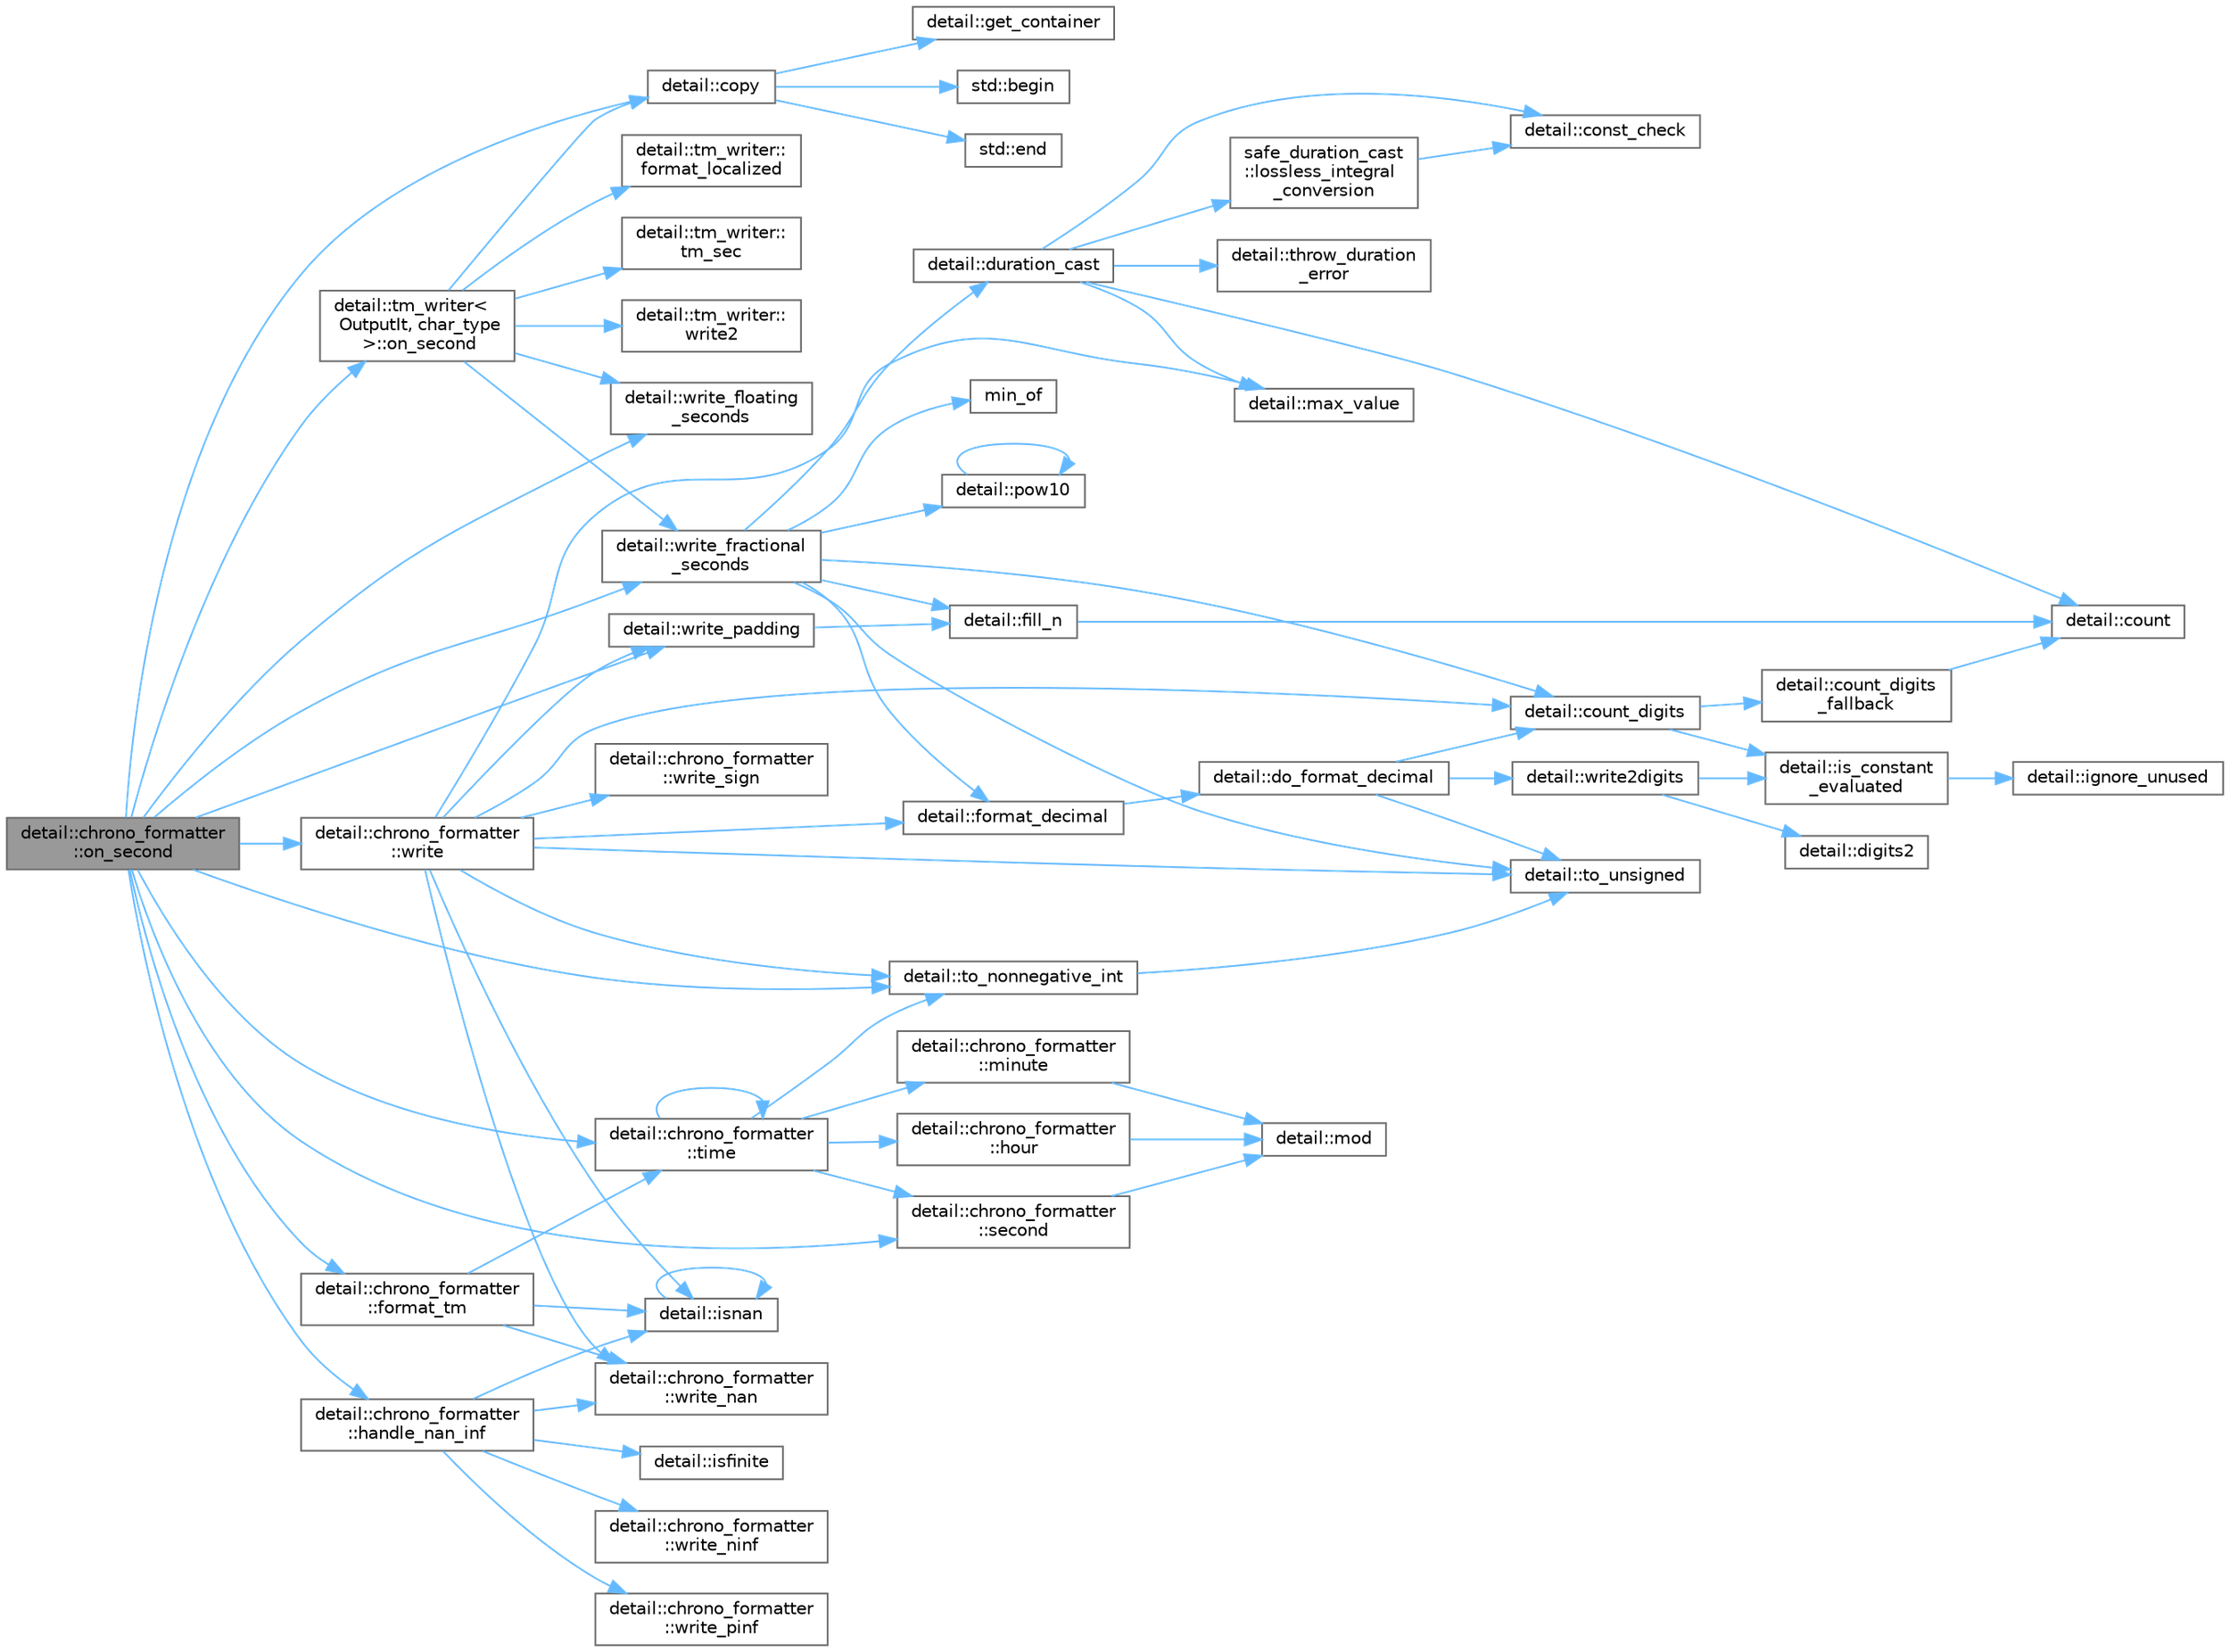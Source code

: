 digraph "detail::chrono_formatter::on_second"
{
 // LATEX_PDF_SIZE
  bgcolor="transparent";
  edge [fontname=Helvetica,fontsize=10,labelfontname=Helvetica,labelfontsize=10];
  node [fontname=Helvetica,fontsize=10,shape=box,height=0.2,width=0.4];
  rankdir="LR";
  Node1 [id="Node000001",label="detail::chrono_formatter\l::on_second",height=0.2,width=0.4,color="gray40", fillcolor="grey60", style="filled", fontcolor="black",tooltip=" "];
  Node1 -> Node2 [id="edge74_Node000001_Node000002",color="steelblue1",style="solid",tooltip=" "];
  Node2 [id="Node000002",label="detail::copy",height=0.2,width=0.4,color="grey40", fillcolor="white", style="filled",URL="$namespacedetail.html#a99c9eb385532e77a130cab09c2e4bb4a",tooltip=" "];
  Node2 -> Node3 [id="edge75_Node000002_Node000003",color="steelblue1",style="solid",tooltip=" "];
  Node3 [id="Node000003",label="std::begin",height=0.2,width=0.4,color="grey40", fillcolor="white", style="filled",URL="$namespacestd.html#aec76fc52a775d29bc4058c8e1405045a",tooltip=" "];
  Node2 -> Node4 [id="edge76_Node000002_Node000004",color="steelblue1",style="solid",tooltip=" "];
  Node4 [id="Node000004",label="std::end",height=0.2,width=0.4,color="grey40", fillcolor="white", style="filled",URL="$namespacestd.html#a35f71a4c49ddf38bb590177e3a4b2598",tooltip=" "];
  Node2 -> Node5 [id="edge77_Node000002_Node000005",color="steelblue1",style="solid",tooltip=" "];
  Node5 [id="Node000005",label="detail::get_container",height=0.2,width=0.4,color="grey40", fillcolor="white", style="filled",URL="$namespacedetail.html#af62b8ecae06b01578e2c0cca738f3cf4",tooltip=" "];
  Node1 -> Node6 [id="edge78_Node000001_Node000006",color="steelblue1",style="solid",tooltip=" "];
  Node6 [id="Node000006",label="detail::chrono_formatter\l::format_tm",height=0.2,width=0.4,color="grey40", fillcolor="white", style="filled",URL="$structdetail_1_1chrono__formatter.html#a7d28c8710e3dacf171fb207d76f3f1ea",tooltip=" "];
  Node6 -> Node7 [id="edge79_Node000006_Node000007",color="steelblue1",style="solid",tooltip=" "];
  Node7 [id="Node000007",label="detail::isnan",height=0.2,width=0.4,color="grey40", fillcolor="white", style="filled",URL="$namespacedetail.html#afc8bb82763ba5a3b145e032d5935c121",tooltip=" "];
  Node7 -> Node7 [id="edge80_Node000007_Node000007",color="steelblue1",style="solid",tooltip=" "];
  Node6 -> Node8 [id="edge81_Node000006_Node000008",color="steelblue1",style="solid",tooltip=" "];
  Node8 [id="Node000008",label="detail::chrono_formatter\l::time",height=0.2,width=0.4,color="grey40", fillcolor="white", style="filled",URL="$structdetail_1_1chrono__formatter.html#aaa513a73485934c3f6b0f3d2ec6deb64",tooltip=" "];
  Node8 -> Node9 [id="edge82_Node000008_Node000009",color="steelblue1",style="solid",tooltip=" "];
  Node9 [id="Node000009",label="detail::chrono_formatter\l::hour",height=0.2,width=0.4,color="grey40", fillcolor="white", style="filled",URL="$structdetail_1_1chrono__formatter.html#afb147711d588820e3e568dbad5ace962",tooltip=" "];
  Node9 -> Node10 [id="edge83_Node000009_Node000010",color="steelblue1",style="solid",tooltip=" "];
  Node10 [id="Node000010",label="detail::mod",height=0.2,width=0.4,color="grey40", fillcolor="white", style="filled",URL="$namespacedetail.html#a83a5217291c4a1514faa2878775ac94a",tooltip=" "];
  Node8 -> Node11 [id="edge84_Node000008_Node000011",color="steelblue1",style="solid",tooltip=" "];
  Node11 [id="Node000011",label="detail::chrono_formatter\l::minute",height=0.2,width=0.4,color="grey40", fillcolor="white", style="filled",URL="$structdetail_1_1chrono__formatter.html#a6e5e35b291bcba330fbd6392efd7f880",tooltip=" "];
  Node11 -> Node10 [id="edge85_Node000011_Node000010",color="steelblue1",style="solid",tooltip=" "];
  Node8 -> Node12 [id="edge86_Node000008_Node000012",color="steelblue1",style="solid",tooltip=" "];
  Node12 [id="Node000012",label="detail::chrono_formatter\l::second",height=0.2,width=0.4,color="grey40", fillcolor="white", style="filled",URL="$structdetail_1_1chrono__formatter.html#a91a872447544d10931305fb3a3477334",tooltip=" "];
  Node12 -> Node10 [id="edge87_Node000012_Node000010",color="steelblue1",style="solid",tooltip=" "];
  Node8 -> Node8 [id="edge88_Node000008_Node000008",color="steelblue1",style="solid",tooltip=" "];
  Node8 -> Node13 [id="edge89_Node000008_Node000013",color="steelblue1",style="solid",tooltip=" "];
  Node13 [id="Node000013",label="detail::to_nonnegative_int",height=0.2,width=0.4,color="grey40", fillcolor="white", style="filled",URL="$namespacedetail.html#aad6dcea1caa7c3b2bef3a4dd6c02a187",tooltip=" "];
  Node13 -> Node14 [id="edge90_Node000013_Node000014",color="steelblue1",style="solid",tooltip=" "];
  Node14 [id="Node000014",label="detail::to_unsigned",height=0.2,width=0.4,color="grey40", fillcolor="white", style="filled",URL="$namespacedetail.html#a4855e668246c731a97484efc329f2aac",tooltip=" "];
  Node6 -> Node15 [id="edge91_Node000006_Node000015",color="steelblue1",style="solid",tooltip=" "];
  Node15 [id="Node000015",label="detail::chrono_formatter\l::write_nan",height=0.2,width=0.4,color="grey40", fillcolor="white", style="filled",URL="$structdetail_1_1chrono__formatter.html#ab6016ece0c7d36ba3959abb566702475",tooltip=" "];
  Node1 -> Node16 [id="edge92_Node000001_Node000016",color="steelblue1",style="solid",tooltip=" "];
  Node16 [id="Node000016",label="detail::chrono_formatter\l::handle_nan_inf",height=0.2,width=0.4,color="grey40", fillcolor="white", style="filled",URL="$structdetail_1_1chrono__formatter.html#ac10b8ebb4869549cb75edbdbfbff26b1",tooltip=" "];
  Node16 -> Node17 [id="edge93_Node000016_Node000017",color="steelblue1",style="solid",tooltip=" "];
  Node17 [id="Node000017",label="detail::isfinite",height=0.2,width=0.4,color="grey40", fillcolor="white", style="filled",URL="$namespacedetail.html#ac790cdfe06625f5bf5e8d7f3ccaa5741",tooltip=" "];
  Node16 -> Node7 [id="edge94_Node000016_Node000007",color="steelblue1",style="solid",tooltip=" "];
  Node16 -> Node15 [id="edge95_Node000016_Node000015",color="steelblue1",style="solid",tooltip=" "];
  Node16 -> Node18 [id="edge96_Node000016_Node000018",color="steelblue1",style="solid",tooltip=" "];
  Node18 [id="Node000018",label="detail::chrono_formatter\l::write_ninf",height=0.2,width=0.4,color="grey40", fillcolor="white", style="filled",URL="$structdetail_1_1chrono__formatter.html#a2fdeef659b02e06ad322423d28788047",tooltip=" "];
  Node16 -> Node19 [id="edge97_Node000016_Node000019",color="steelblue1",style="solid",tooltip=" "];
  Node19 [id="Node000019",label="detail::chrono_formatter\l::write_pinf",height=0.2,width=0.4,color="grey40", fillcolor="white", style="filled",URL="$structdetail_1_1chrono__formatter.html#a38c300a5fc95ef92d249b91ad4cd3e7f",tooltip=" "];
  Node1 -> Node20 [id="edge98_Node000001_Node000020",color="steelblue1",style="solid",tooltip=" "];
  Node20 [id="Node000020",label="detail::tm_writer\<\l OutputIt, char_type\l \>::on_second",height=0.2,width=0.4,color="grey40", fillcolor="white", style="filled",URL="$classdetail_1_1tm__writer.html#a57084e1a4311b7439ef4217fa3018285",tooltip=" "];
  Node20 -> Node2 [id="edge99_Node000020_Node000002",color="steelblue1",style="solid",tooltip=" "];
  Node20 -> Node21 [id="edge100_Node000020_Node000021",color="steelblue1",style="solid",tooltip=" "];
  Node21 [id="Node000021",label="detail::tm_writer::\lformat_localized",height=0.2,width=0.4,color="grey40", fillcolor="white", style="filled",URL="$classdetail_1_1tm__writer.html#ab8f9095299300945a550e457b970f763",tooltip=" "];
  Node20 -> Node22 [id="edge101_Node000020_Node000022",color="steelblue1",style="solid",tooltip=" "];
  Node22 [id="Node000022",label="detail::tm_writer::\ltm_sec",height=0.2,width=0.4,color="grey40", fillcolor="white", style="filled",URL="$classdetail_1_1tm__writer.html#a34eec6b5c9584aa781340fe01cd75e07",tooltip=" "];
  Node20 -> Node23 [id="edge102_Node000020_Node000023",color="steelblue1",style="solid",tooltip=" "];
  Node23 [id="Node000023",label="detail::tm_writer::\lwrite2",height=0.2,width=0.4,color="grey40", fillcolor="white", style="filled",URL="$classdetail_1_1tm__writer.html#aae250ab7a6203b7b6323cb05502b68df",tooltip=" "];
  Node20 -> Node24 [id="edge103_Node000020_Node000024",color="steelblue1",style="solid",tooltip=" "];
  Node24 [id="Node000024",label="detail::write_floating\l_seconds",height=0.2,width=0.4,color="grey40", fillcolor="white", style="filled",URL="$namespacedetail.html#a180a9b0094272337ae541364a0177336",tooltip=" "];
  Node20 -> Node25 [id="edge104_Node000020_Node000025",color="steelblue1",style="solid",tooltip=" "];
  Node25 [id="Node000025",label="detail::write_fractional\l_seconds",height=0.2,width=0.4,color="grey40", fillcolor="white", style="filled",URL="$namespacedetail.html#a419a6383f35ef9294543a14ded001151",tooltip=" "];
  Node25 -> Node26 [id="edge105_Node000025_Node000026",color="steelblue1",style="solid",tooltip=" "];
  Node26 [id="Node000026",label="detail::count_digits",height=0.2,width=0.4,color="grey40", fillcolor="white", style="filled",URL="$namespacedetail.html#ae970ad8cf6b25d7896f788089ca1b0eb",tooltip=" "];
  Node26 -> Node27 [id="edge106_Node000026_Node000027",color="steelblue1",style="solid",tooltip=" "];
  Node27 [id="Node000027",label="detail::count_digits\l_fallback",height=0.2,width=0.4,color="grey40", fillcolor="white", style="filled",URL="$namespacedetail.html#a300bc96ee936e9f6ef3565c8dff68a72",tooltip=" "];
  Node27 -> Node28 [id="edge107_Node000027_Node000028",color="steelblue1",style="solid",tooltip=" "];
  Node28 [id="Node000028",label="detail::count",height=0.2,width=0.4,color="grey40", fillcolor="white", style="filled",URL="$namespacedetail.html#adecb5dbdc5faeb0d252ab0f4cb92c8a9",tooltip=" "];
  Node26 -> Node29 [id="edge108_Node000026_Node000029",color="steelblue1",style="solid",tooltip=" "];
  Node29 [id="Node000029",label="detail::is_constant\l_evaluated",height=0.2,width=0.4,color="grey40", fillcolor="white", style="filled",URL="$namespacedetail.html#a75ed2634319883d038944529dbb954e2",tooltip=" "];
  Node29 -> Node30 [id="edge109_Node000029_Node000030",color="steelblue1",style="solid",tooltip=" "];
  Node30 [id="Node000030",label="detail::ignore_unused",height=0.2,width=0.4,color="grey40", fillcolor="white", style="filled",URL="$namespacedetail.html#a1fe84ebaf96215ce0665d95b3124c2df",tooltip=" "];
  Node25 -> Node31 [id="edge110_Node000025_Node000031",color="steelblue1",style="solid",tooltip=" "];
  Node31 [id="Node000031",label="detail::duration_cast",height=0.2,width=0.4,color="grey40", fillcolor="white", style="filled",URL="$namespacedetail.html#a3910638d8b020c3796c253b8adffc23e",tooltip=" "];
  Node31 -> Node32 [id="edge111_Node000031_Node000032",color="steelblue1",style="solid",tooltip=" "];
  Node32 [id="Node000032",label="detail::const_check",height=0.2,width=0.4,color="grey40", fillcolor="white", style="filled",URL="$namespacedetail.html#a8a0f6a5093c0390e04f2d2091e0a42e0",tooltip=" "];
  Node31 -> Node28 [id="edge112_Node000031_Node000028",color="steelblue1",style="solid",tooltip=" "];
  Node31 -> Node33 [id="edge113_Node000031_Node000033",color="steelblue1",style="solid",tooltip=" "];
  Node33 [id="Node000033",label="safe_duration_cast\l::lossless_integral\l_conversion",height=0.2,width=0.4,color="grey40", fillcolor="white", style="filled",URL="$namespacesafe__duration__cast.html#ad9fbe9a58d2f046c1b477ec0bea62e0c",tooltip=" "];
  Node33 -> Node32 [id="edge114_Node000033_Node000032",color="steelblue1",style="solid",tooltip=" "];
  Node31 -> Node34 [id="edge115_Node000031_Node000034",color="steelblue1",style="solid",tooltip=" "];
  Node34 [id="Node000034",label="detail::max_value",height=0.2,width=0.4,color="grey40", fillcolor="white", style="filled",URL="$namespacedetail.html#a45c2130c44ebe54179eafcee3cda2bfb",tooltip=" "];
  Node31 -> Node35 [id="edge116_Node000031_Node000035",color="steelblue1",style="solid",tooltip=" "];
  Node35 [id="Node000035",label="detail::throw_duration\l_error",height=0.2,width=0.4,color="grey40", fillcolor="white", style="filled",URL="$namespacedetail.html#a941d78609a67f85782aec2b9a4bdaf5c",tooltip=" "];
  Node25 -> Node36 [id="edge117_Node000025_Node000036",color="steelblue1",style="solid",tooltip=" "];
  Node36 [id="Node000036",label="detail::fill_n",height=0.2,width=0.4,color="grey40", fillcolor="white", style="filled",URL="$namespacedetail.html#a818b390bd30ad25b638f7b067cb50f15",tooltip=" "];
  Node36 -> Node28 [id="edge118_Node000036_Node000028",color="steelblue1",style="solid",tooltip=" "];
  Node25 -> Node37 [id="edge119_Node000025_Node000037",color="steelblue1",style="solid",tooltip=" "];
  Node37 [id="Node000037",label="detail::format_decimal",height=0.2,width=0.4,color="grey40", fillcolor="white", style="filled",URL="$namespacedetail.html#af04e9c0225b4d7ed82a9c1d946319a3f",tooltip=" "];
  Node37 -> Node38 [id="edge120_Node000037_Node000038",color="steelblue1",style="solid",tooltip=" "];
  Node38 [id="Node000038",label="detail::do_format_decimal",height=0.2,width=0.4,color="grey40", fillcolor="white", style="filled",URL="$namespacedetail.html#ae25db05d115230b68094fc27377a987a",tooltip=" "];
  Node38 -> Node26 [id="edge121_Node000038_Node000026",color="steelblue1",style="solid",tooltip=" "];
  Node38 -> Node14 [id="edge122_Node000038_Node000014",color="steelblue1",style="solid",tooltip=" "];
  Node38 -> Node39 [id="edge123_Node000038_Node000039",color="steelblue1",style="solid",tooltip=" "];
  Node39 [id="Node000039",label="detail::write2digits",height=0.2,width=0.4,color="grey40", fillcolor="white", style="filled",URL="$namespacedetail.html#ade16648d662a4c70e2500ae74ef7e671",tooltip=" "];
  Node39 -> Node40 [id="edge124_Node000039_Node000040",color="steelblue1",style="solid",tooltip=" "];
  Node40 [id="Node000040",label="detail::digits2",height=0.2,width=0.4,color="grey40", fillcolor="white", style="filled",URL="$namespacedetail.html#a6c4f7c079b8675a87a24a7cf0821c067",tooltip=" "];
  Node39 -> Node29 [id="edge125_Node000039_Node000029",color="steelblue1",style="solid",tooltip=" "];
  Node25 -> Node41 [id="edge126_Node000025_Node000041",color="steelblue1",style="solid",tooltip=" "];
  Node41 [id="Node000041",label="min_of",height=0.2,width=0.4,color="grey40", fillcolor="white", style="filled",URL="$base_8h.html#a2e5592bf3509e2fc090fa0f329ee551f",tooltip=" "];
  Node25 -> Node42 [id="edge127_Node000025_Node000042",color="steelblue1",style="solid",tooltip=" "];
  Node42 [id="Node000042",label="detail::pow10",height=0.2,width=0.4,color="grey40", fillcolor="white", style="filled",URL="$namespacedetail.html#a5e0587d9f42d113f1c3fdab31c7773c1",tooltip=" "];
  Node42 -> Node42 [id="edge128_Node000042_Node000042",color="steelblue1",style="solid",tooltip=" "];
  Node25 -> Node14 [id="edge129_Node000025_Node000014",color="steelblue1",style="solid",tooltip=" "];
  Node1 -> Node12 [id="edge130_Node000001_Node000012",color="steelblue1",style="solid",tooltip=" "];
  Node1 -> Node8 [id="edge131_Node000001_Node000008",color="steelblue1",style="solid",tooltip=" "];
  Node1 -> Node13 [id="edge132_Node000001_Node000013",color="steelblue1",style="solid",tooltip=" "];
  Node1 -> Node43 [id="edge133_Node000001_Node000043",color="steelblue1",style="solid",tooltip=" "];
  Node43 [id="Node000043",label="detail::chrono_formatter\l::write",height=0.2,width=0.4,color="grey40", fillcolor="white", style="filled",URL="$structdetail_1_1chrono__formatter.html#abbf787bba669c5f3813896814c7d685b",tooltip=" "];
  Node43 -> Node26 [id="edge134_Node000043_Node000026",color="steelblue1",style="solid",tooltip=" "];
  Node43 -> Node37 [id="edge135_Node000043_Node000037",color="steelblue1",style="solid",tooltip=" "];
  Node43 -> Node7 [id="edge136_Node000043_Node000007",color="steelblue1",style="solid",tooltip=" "];
  Node43 -> Node34 [id="edge137_Node000043_Node000034",color="steelblue1",style="solid",tooltip=" "];
  Node43 -> Node13 [id="edge138_Node000043_Node000013",color="steelblue1",style="solid",tooltip=" "];
  Node43 -> Node14 [id="edge139_Node000043_Node000014",color="steelblue1",style="solid",tooltip=" "];
  Node43 -> Node15 [id="edge140_Node000043_Node000015",color="steelblue1",style="solid",tooltip=" "];
  Node43 -> Node44 [id="edge141_Node000043_Node000044",color="steelblue1",style="solid",tooltip=" "];
  Node44 [id="Node000044",label="detail::write_padding",height=0.2,width=0.4,color="grey40", fillcolor="white", style="filled",URL="$namespacedetail.html#ac0e83d3dc2ba3f2f63d4710da3e1b45b",tooltip=" "];
  Node44 -> Node36 [id="edge142_Node000044_Node000036",color="steelblue1",style="solid",tooltip=" "];
  Node43 -> Node45 [id="edge143_Node000043_Node000045",color="steelblue1",style="solid",tooltip=" "];
  Node45 [id="Node000045",label="detail::chrono_formatter\l::write_sign",height=0.2,width=0.4,color="grey40", fillcolor="white", style="filled",URL="$structdetail_1_1chrono__formatter.html#a40ca3e085945aa66a6e2b499d4ef043b",tooltip=" "];
  Node1 -> Node24 [id="edge144_Node000001_Node000024",color="steelblue1",style="solid",tooltip=" "];
  Node1 -> Node25 [id="edge145_Node000001_Node000025",color="steelblue1",style="solid",tooltip=" "];
  Node1 -> Node44 [id="edge146_Node000001_Node000044",color="steelblue1",style="solid",tooltip=" "];
}
